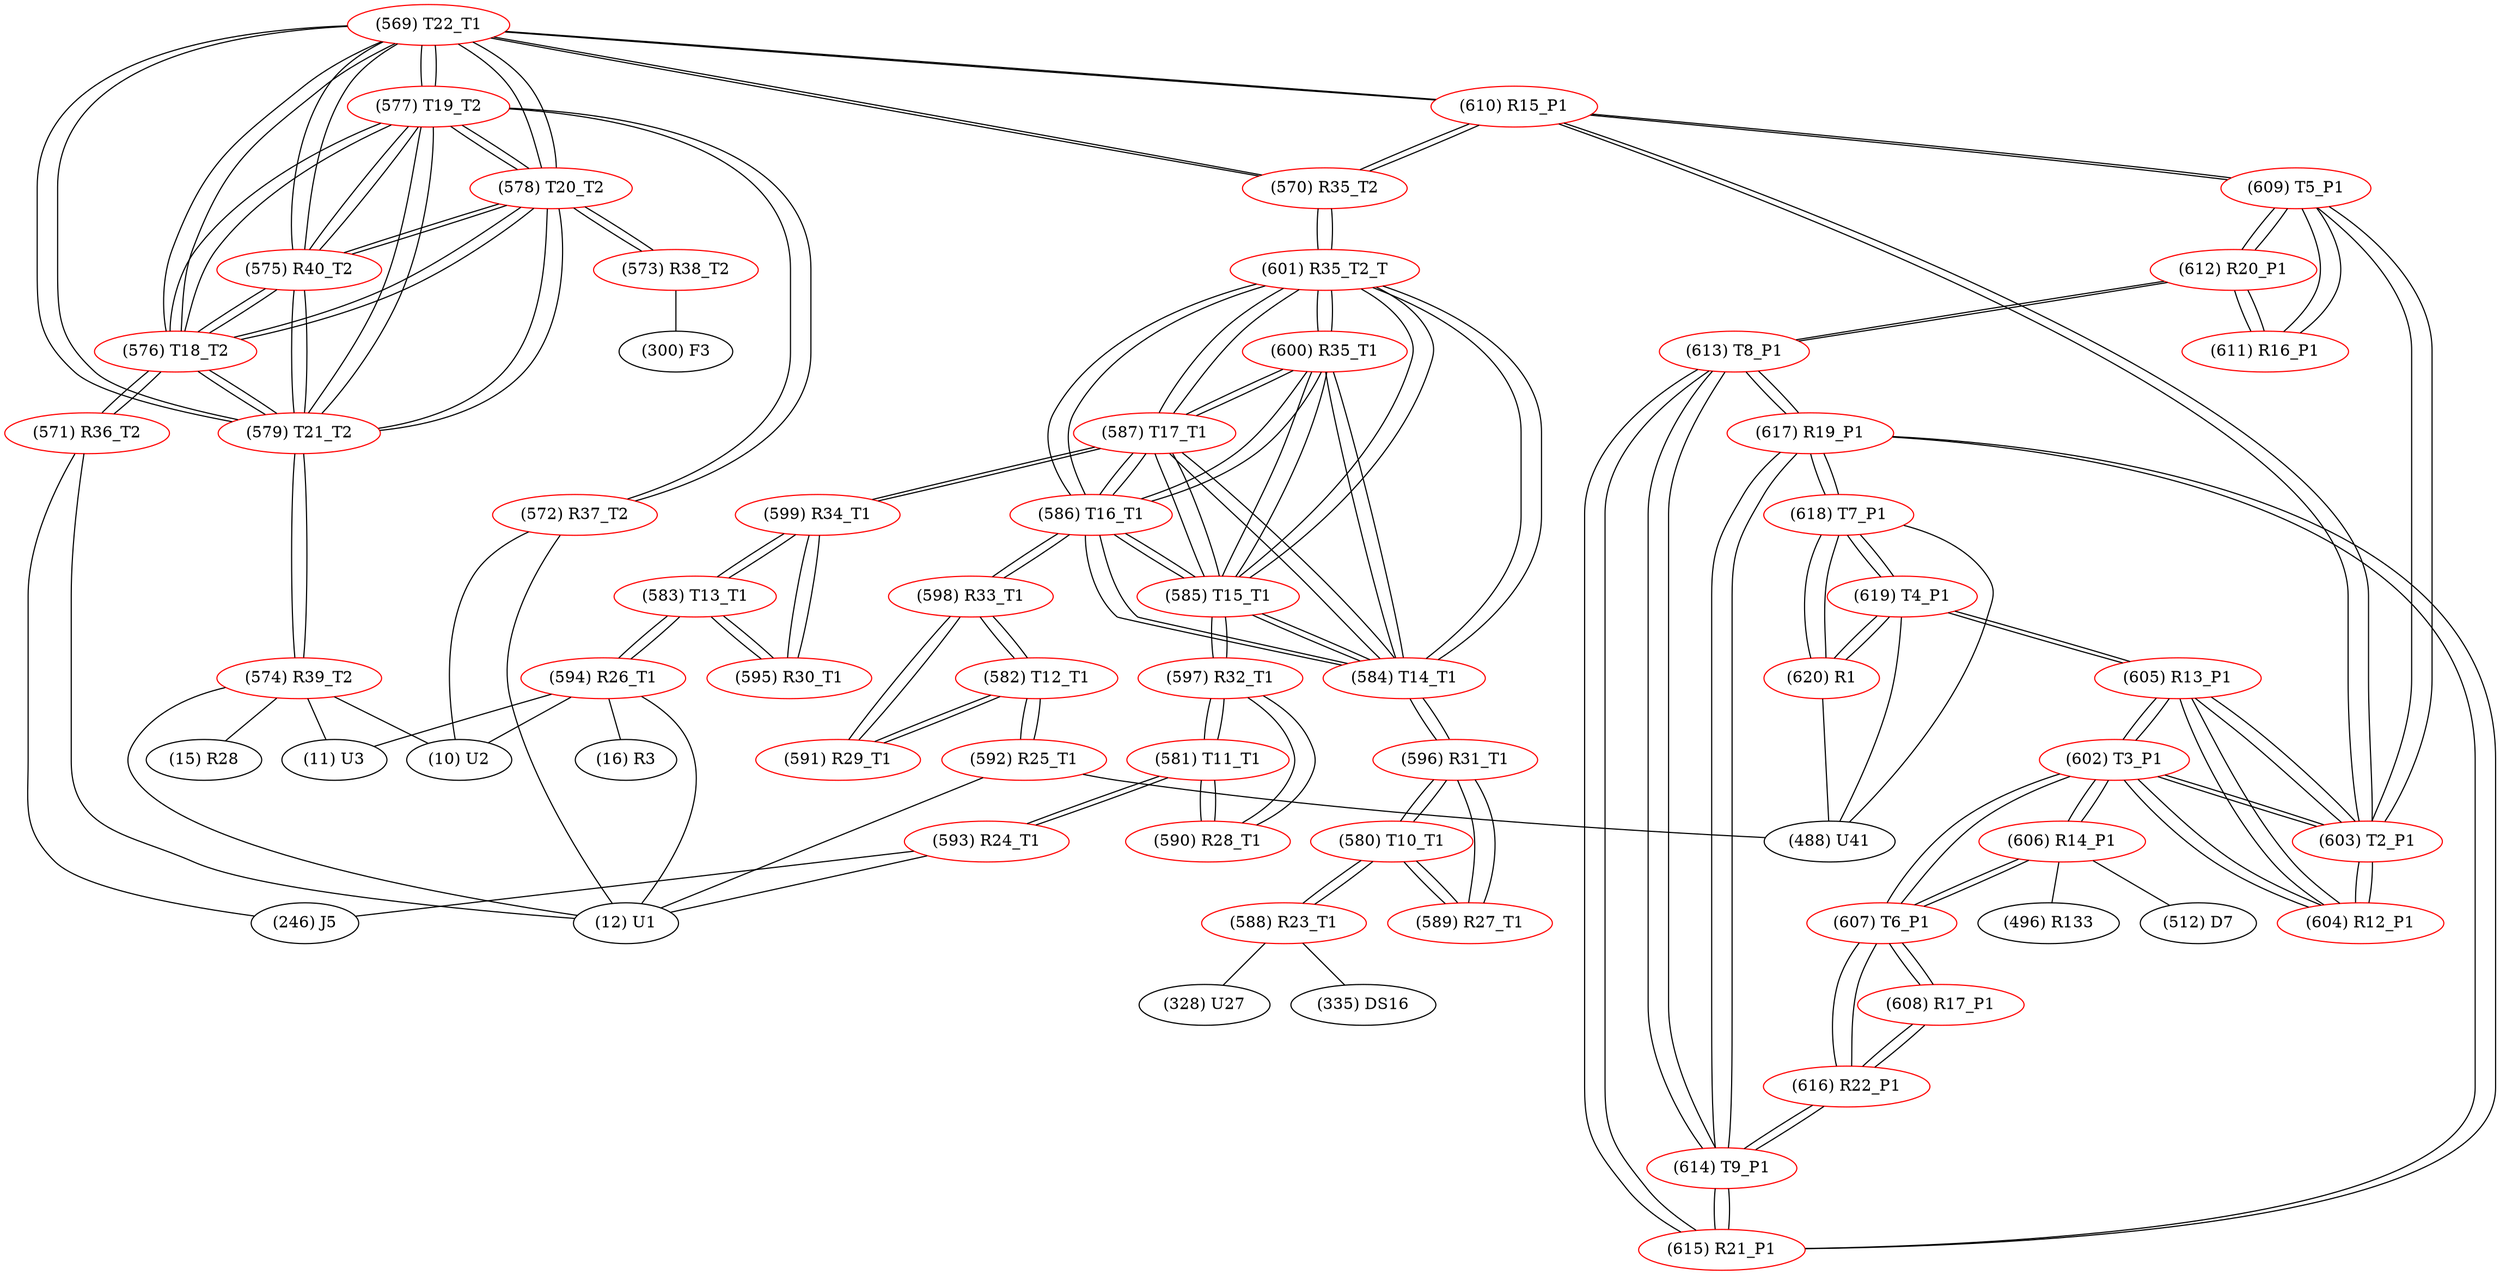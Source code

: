 graph {
	569 [label="(569) T22_T1" color=red]
	577 [label="(577) T19_T2"]
	578 [label="(578) T20_T2"]
	579 [label="(579) T21_T2"]
	576 [label="(576) T18_T2"]
	575 [label="(575) R40_T2"]
	610 [label="(610) R15_P1"]
	570 [label="(570) R35_T2"]
	570 [label="(570) R35_T2" color=red]
	601 [label="(601) R35_T2_T"]
	610 [label="(610) R15_P1"]
	569 [label="(569) T22_T1"]
	571 [label="(571) R36_T2" color=red]
	246 [label="(246) J5"]
	12 [label="(12) U1"]
	576 [label="(576) T18_T2"]
	572 [label="(572) R37_T2" color=red]
	10 [label="(10) U2"]
	12 [label="(12) U1"]
	577 [label="(577) T19_T2"]
	573 [label="(573) R38_T2" color=red]
	300 [label="(300) F3"]
	578 [label="(578) T20_T2"]
	574 [label="(574) R39_T2" color=red]
	11 [label="(11) U3"]
	15 [label="(15) R28"]
	10 [label="(10) U2"]
	12 [label="(12) U1"]
	579 [label="(579) T21_T2"]
	575 [label="(575) R40_T2" color=red]
	577 [label="(577) T19_T2"]
	578 [label="(578) T20_T2"]
	579 [label="(579) T21_T2"]
	569 [label="(569) T22_T1"]
	576 [label="(576) T18_T2"]
	576 [label="(576) T18_T2" color=red]
	577 [label="(577) T19_T2"]
	578 [label="(578) T20_T2"]
	579 [label="(579) T21_T2"]
	569 [label="(569) T22_T1"]
	575 [label="(575) R40_T2"]
	571 [label="(571) R36_T2"]
	577 [label="(577) T19_T2" color=red]
	578 [label="(578) T20_T2"]
	579 [label="(579) T21_T2"]
	569 [label="(569) T22_T1"]
	576 [label="(576) T18_T2"]
	575 [label="(575) R40_T2"]
	572 [label="(572) R37_T2"]
	578 [label="(578) T20_T2" color=red]
	577 [label="(577) T19_T2"]
	579 [label="(579) T21_T2"]
	569 [label="(569) T22_T1"]
	576 [label="(576) T18_T2"]
	575 [label="(575) R40_T2"]
	573 [label="(573) R38_T2"]
	579 [label="(579) T21_T2" color=red]
	577 [label="(577) T19_T2"]
	578 [label="(578) T20_T2"]
	569 [label="(569) T22_T1"]
	576 [label="(576) T18_T2"]
	575 [label="(575) R40_T2"]
	574 [label="(574) R39_T2"]
	580 [label="(580) T10_T1" color=red]
	588 [label="(588) R23_T1"]
	589 [label="(589) R27_T1"]
	596 [label="(596) R31_T1"]
	581 [label="(581) T11_T1" color=red]
	593 [label="(593) R24_T1"]
	597 [label="(597) R32_T1"]
	590 [label="(590) R28_T1"]
	582 [label="(582) T12_T1" color=red]
	598 [label="(598) R33_T1"]
	591 [label="(591) R29_T1"]
	592 [label="(592) R25_T1"]
	583 [label="(583) T13_T1" color=red]
	595 [label="(595) R30_T1"]
	599 [label="(599) R34_T1"]
	594 [label="(594) R26_T1"]
	584 [label="(584) T14_T1" color=red]
	585 [label="(585) T15_T1"]
	586 [label="(586) T16_T1"]
	587 [label="(587) T17_T1"]
	601 [label="(601) R35_T2_T"]
	600 [label="(600) R35_T1"]
	596 [label="(596) R31_T1"]
	585 [label="(585) T15_T1" color=red]
	586 [label="(586) T16_T1"]
	584 [label="(584) T14_T1"]
	587 [label="(587) T17_T1"]
	601 [label="(601) R35_T2_T"]
	600 [label="(600) R35_T1"]
	597 [label="(597) R32_T1"]
	586 [label="(586) T16_T1" color=red]
	585 [label="(585) T15_T1"]
	584 [label="(584) T14_T1"]
	587 [label="(587) T17_T1"]
	601 [label="(601) R35_T2_T"]
	600 [label="(600) R35_T1"]
	598 [label="(598) R33_T1"]
	587 [label="(587) T17_T1" color=red]
	585 [label="(585) T15_T1"]
	586 [label="(586) T16_T1"]
	584 [label="(584) T14_T1"]
	601 [label="(601) R35_T2_T"]
	600 [label="(600) R35_T1"]
	599 [label="(599) R34_T1"]
	588 [label="(588) R23_T1" color=red]
	328 [label="(328) U27"]
	335 [label="(335) DS16"]
	580 [label="(580) T10_T1"]
	589 [label="(589) R27_T1" color=red]
	580 [label="(580) T10_T1"]
	596 [label="(596) R31_T1"]
	590 [label="(590) R28_T1" color=red]
	597 [label="(597) R32_T1"]
	581 [label="(581) T11_T1"]
	591 [label="(591) R29_T1" color=red]
	598 [label="(598) R33_T1"]
	582 [label="(582) T12_T1"]
	592 [label="(592) R25_T1" color=red]
	488 [label="(488) U41"]
	12 [label="(12) U1"]
	582 [label="(582) T12_T1"]
	593 [label="(593) R24_T1" color=red]
	246 [label="(246) J5"]
	12 [label="(12) U1"]
	581 [label="(581) T11_T1"]
	594 [label="(594) R26_T1" color=red]
	16 [label="(16) R3"]
	11 [label="(11) U3"]
	12 [label="(12) U1"]
	10 [label="(10) U2"]
	583 [label="(583) T13_T1"]
	595 [label="(595) R30_T1" color=red]
	599 [label="(599) R34_T1"]
	583 [label="(583) T13_T1"]
	596 [label="(596) R31_T1" color=red]
	589 [label="(589) R27_T1"]
	580 [label="(580) T10_T1"]
	584 [label="(584) T14_T1"]
	597 [label="(597) R32_T1" color=red]
	585 [label="(585) T15_T1"]
	581 [label="(581) T11_T1"]
	590 [label="(590) R28_T1"]
	598 [label="(598) R33_T1" color=red]
	586 [label="(586) T16_T1"]
	582 [label="(582) T12_T1"]
	591 [label="(591) R29_T1"]
	599 [label="(599) R34_T1" color=red]
	587 [label="(587) T17_T1"]
	595 [label="(595) R30_T1"]
	583 [label="(583) T13_T1"]
	600 [label="(600) R35_T1" color=red]
	585 [label="(585) T15_T1"]
	586 [label="(586) T16_T1"]
	584 [label="(584) T14_T1"]
	587 [label="(587) T17_T1"]
	601 [label="(601) R35_T2_T"]
	601 [label="(601) R35_T2_T" color=red]
	585 [label="(585) T15_T1"]
	586 [label="(586) T16_T1"]
	584 [label="(584) T14_T1"]
	587 [label="(587) T17_T1"]
	600 [label="(600) R35_T1"]
	570 [label="(570) R35_T2"]
	602 [label="(602) T3_P1" color=red]
	606 [label="(606) R14_P1"]
	607 [label="(607) T6_P1"]
	605 [label="(605) R13_P1"]
	604 [label="(604) R12_P1"]
	603 [label="(603) T2_P1"]
	603 [label="(603) T2_P1" color=red]
	605 [label="(605) R13_P1"]
	602 [label="(602) T3_P1"]
	604 [label="(604) R12_P1"]
	609 [label="(609) T5_P1"]
	610 [label="(610) R15_P1"]
	604 [label="(604) R12_P1" color=red]
	605 [label="(605) R13_P1"]
	602 [label="(602) T3_P1"]
	603 [label="(603) T2_P1"]
	605 [label="(605) R13_P1" color=red]
	619 [label="(619) T4_P1"]
	602 [label="(602) T3_P1"]
	604 [label="(604) R12_P1"]
	603 [label="(603) T2_P1"]
	606 [label="(606) R14_P1" color=red]
	496 [label="(496) R133"]
	512 [label="(512) D7"]
	602 [label="(602) T3_P1"]
	607 [label="(607) T6_P1"]
	607 [label="(607) T6_P1" color=red]
	606 [label="(606) R14_P1"]
	602 [label="(602) T3_P1"]
	616 [label="(616) R22_P1"]
	608 [label="(608) R17_P1"]
	608 [label="(608) R17_P1" color=red]
	616 [label="(616) R22_P1"]
	607 [label="(607) T6_P1"]
	609 [label="(609) T5_P1" color=red]
	603 [label="(603) T2_P1"]
	610 [label="(610) R15_P1"]
	611 [label="(611) R16_P1"]
	612 [label="(612) R20_P1"]
	610 [label="(610) R15_P1" color=red]
	569 [label="(569) T22_T1"]
	570 [label="(570) R35_T2"]
	603 [label="(603) T2_P1"]
	609 [label="(609) T5_P1"]
	611 [label="(611) R16_P1" color=red]
	609 [label="(609) T5_P1"]
	612 [label="(612) R20_P1"]
	612 [label="(612) R20_P1" color=red]
	613 [label="(613) T8_P1"]
	611 [label="(611) R16_P1"]
	609 [label="(609) T5_P1"]
	613 [label="(613) T8_P1" color=red]
	614 [label="(614) T9_P1"]
	615 [label="(615) R21_P1"]
	617 [label="(617) R19_P1"]
	612 [label="(612) R20_P1"]
	614 [label="(614) T9_P1" color=red]
	616 [label="(616) R22_P1"]
	615 [label="(615) R21_P1"]
	613 [label="(613) T8_P1"]
	617 [label="(617) R19_P1"]
	615 [label="(615) R21_P1" color=red]
	614 [label="(614) T9_P1"]
	613 [label="(613) T8_P1"]
	617 [label="(617) R19_P1"]
	616 [label="(616) R22_P1" color=red]
	614 [label="(614) T9_P1"]
	607 [label="(607) T6_P1"]
	608 [label="(608) R17_P1"]
	617 [label="(617) R19_P1" color=red]
	614 [label="(614) T9_P1"]
	615 [label="(615) R21_P1"]
	613 [label="(613) T8_P1"]
	618 [label="(618) T7_P1"]
	618 [label="(618) T7_P1" color=red]
	620 [label="(620) R1"]
	619 [label="(619) T4_P1"]
	488 [label="(488) U41"]
	617 [label="(617) R19_P1"]
	619 [label="(619) T4_P1" color=red]
	605 [label="(605) R13_P1"]
	620 [label="(620) R1"]
	618 [label="(618) T7_P1"]
	488 [label="(488) U41"]
	620 [label="(620) R1" color=red]
	619 [label="(619) T4_P1"]
	618 [label="(618) T7_P1"]
	488 [label="(488) U41"]
	569 -- 577
	569 -- 578
	569 -- 579
	569 -- 576
	569 -- 575
	569 -- 610
	569 -- 570
	570 -- 601
	570 -- 610
	570 -- 569
	571 -- 246
	571 -- 12
	571 -- 576
	572 -- 10
	572 -- 12
	572 -- 577
	573 -- 300
	573 -- 578
	574 -- 11
	574 -- 15
	574 -- 10
	574 -- 12
	574 -- 579
	575 -- 577
	575 -- 578
	575 -- 579
	575 -- 569
	575 -- 576
	576 -- 577
	576 -- 578
	576 -- 579
	576 -- 569
	576 -- 575
	576 -- 571
	577 -- 578
	577 -- 579
	577 -- 569
	577 -- 576
	577 -- 575
	577 -- 572
	578 -- 577
	578 -- 579
	578 -- 569
	578 -- 576
	578 -- 575
	578 -- 573
	579 -- 577
	579 -- 578
	579 -- 569
	579 -- 576
	579 -- 575
	579 -- 574
	580 -- 588
	580 -- 589
	580 -- 596
	581 -- 593
	581 -- 597
	581 -- 590
	582 -- 598
	582 -- 591
	582 -- 592
	583 -- 595
	583 -- 599
	583 -- 594
	584 -- 585
	584 -- 586
	584 -- 587
	584 -- 601
	584 -- 600
	584 -- 596
	585 -- 586
	585 -- 584
	585 -- 587
	585 -- 601
	585 -- 600
	585 -- 597
	586 -- 585
	586 -- 584
	586 -- 587
	586 -- 601
	586 -- 600
	586 -- 598
	587 -- 585
	587 -- 586
	587 -- 584
	587 -- 601
	587 -- 600
	587 -- 599
	588 -- 328
	588 -- 335
	588 -- 580
	589 -- 580
	589 -- 596
	590 -- 597
	590 -- 581
	591 -- 598
	591 -- 582
	592 -- 488
	592 -- 12
	592 -- 582
	593 -- 246
	593 -- 12
	593 -- 581
	594 -- 16
	594 -- 11
	594 -- 12
	594 -- 10
	594 -- 583
	595 -- 599
	595 -- 583
	596 -- 589
	596 -- 580
	596 -- 584
	597 -- 585
	597 -- 581
	597 -- 590
	598 -- 586
	598 -- 582
	598 -- 591
	599 -- 587
	599 -- 595
	599 -- 583
	600 -- 585
	600 -- 586
	600 -- 584
	600 -- 587
	600 -- 601
	601 -- 585
	601 -- 586
	601 -- 584
	601 -- 587
	601 -- 600
	601 -- 570
	602 -- 606
	602 -- 607
	602 -- 605
	602 -- 604
	602 -- 603
	603 -- 605
	603 -- 602
	603 -- 604
	603 -- 609
	603 -- 610
	604 -- 605
	604 -- 602
	604 -- 603
	605 -- 619
	605 -- 602
	605 -- 604
	605 -- 603
	606 -- 496
	606 -- 512
	606 -- 602
	606 -- 607
	607 -- 606
	607 -- 602
	607 -- 616
	607 -- 608
	608 -- 616
	608 -- 607
	609 -- 603
	609 -- 610
	609 -- 611
	609 -- 612
	610 -- 569
	610 -- 570
	610 -- 603
	610 -- 609
	611 -- 609
	611 -- 612
	612 -- 613
	612 -- 611
	612 -- 609
	613 -- 614
	613 -- 615
	613 -- 617
	613 -- 612
	614 -- 616
	614 -- 615
	614 -- 613
	614 -- 617
	615 -- 614
	615 -- 613
	615 -- 617
	616 -- 614
	616 -- 607
	616 -- 608
	617 -- 614
	617 -- 615
	617 -- 613
	617 -- 618
	618 -- 620
	618 -- 619
	618 -- 488
	618 -- 617
	619 -- 605
	619 -- 620
	619 -- 618
	619 -- 488
	620 -- 619
	620 -- 618
	620 -- 488
}